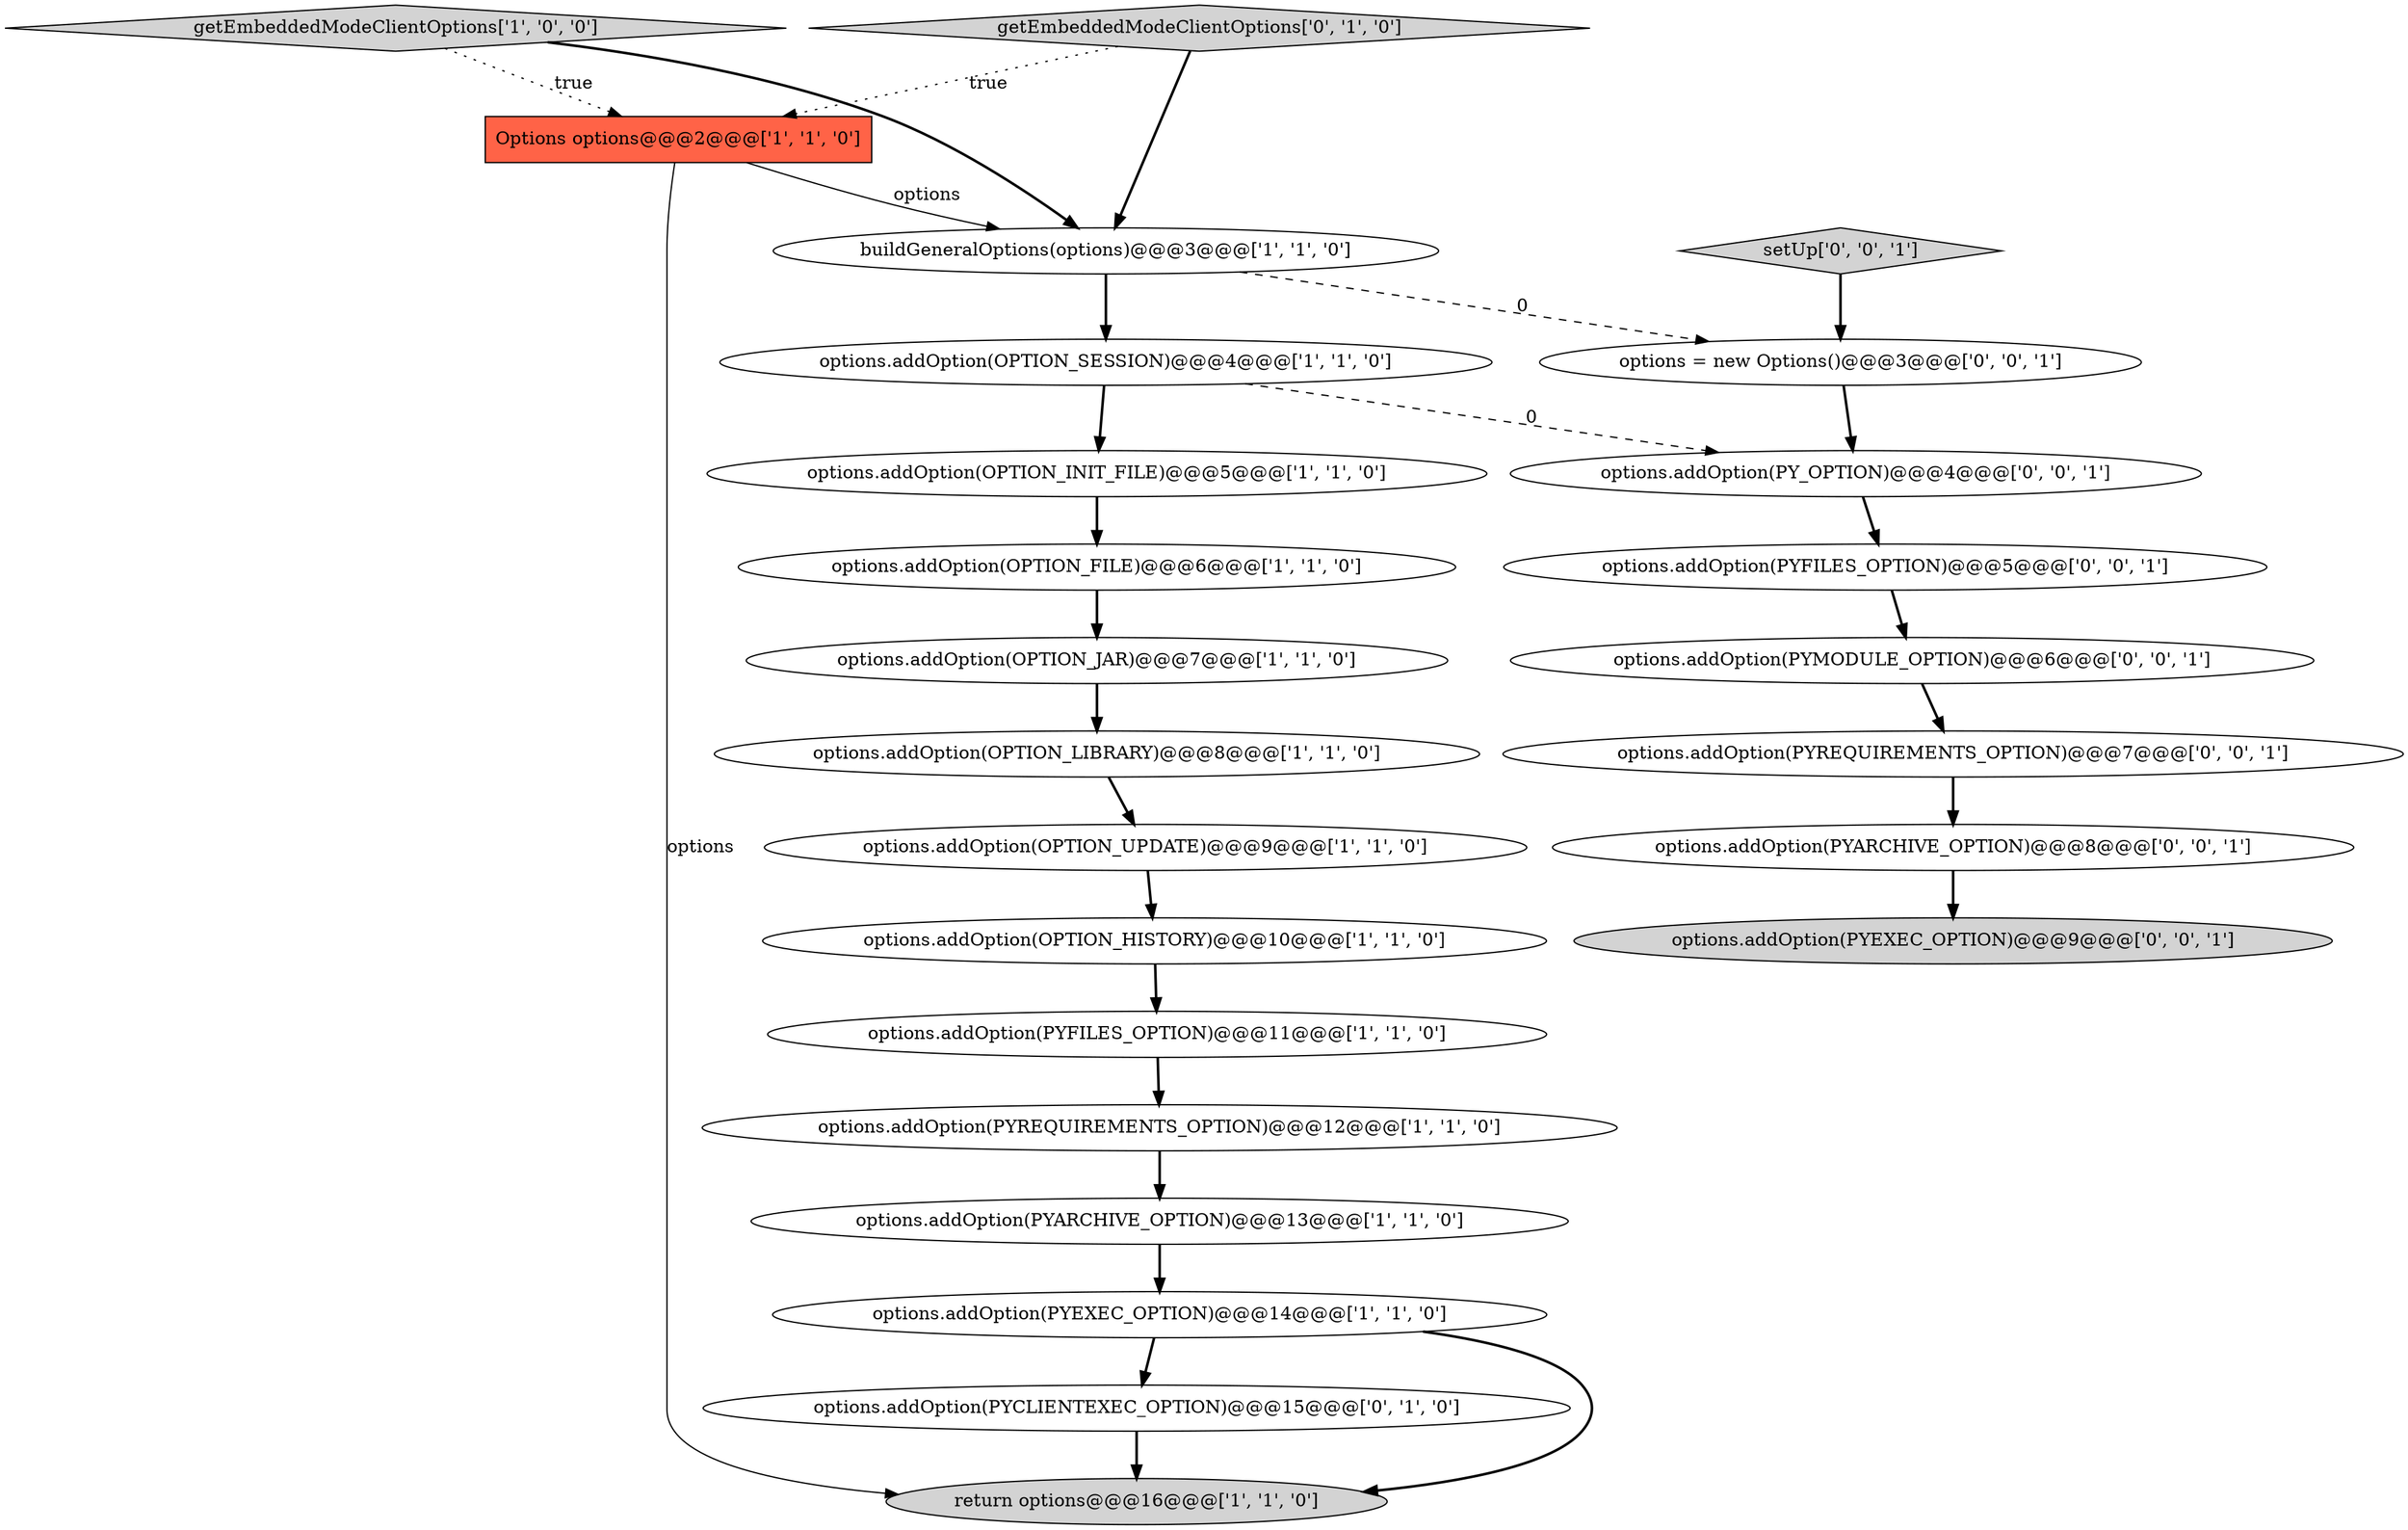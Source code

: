 digraph {
6 [style = filled, label = "options.addOption(OPTION_JAR)@@@7@@@['1', '1', '0']", fillcolor = white, shape = ellipse image = "AAA0AAABBB1BBB"];
20 [style = filled, label = "options.addOption(PY_OPTION)@@@4@@@['0', '0', '1']", fillcolor = white, shape = ellipse image = "AAA0AAABBB3BBB"];
21 [style = filled, label = "options = new Options()@@@3@@@['0', '0', '1']", fillcolor = white, shape = ellipse image = "AAA0AAABBB3BBB"];
14 [style = filled, label = "options.addOption(PYEXEC_OPTION)@@@14@@@['1', '1', '0']", fillcolor = white, shape = ellipse image = "AAA0AAABBB1BBB"];
3 [style = filled, label = "options.addOption(PYARCHIVE_OPTION)@@@13@@@['1', '1', '0']", fillcolor = white, shape = ellipse image = "AAA0AAABBB1BBB"];
7 [style = filled, label = "options.addOption(OPTION_SESSION)@@@4@@@['1', '1', '0']", fillcolor = white, shape = ellipse image = "AAA0AAABBB1BBB"];
15 [style = filled, label = "getEmbeddedModeClientOptions['0', '1', '0']", fillcolor = lightgray, shape = diamond image = "AAA0AAABBB2BBB"];
23 [style = filled, label = "options.addOption(PYMODULE_OPTION)@@@6@@@['0', '0', '1']", fillcolor = white, shape = ellipse image = "AAA0AAABBB3BBB"];
18 [style = filled, label = "options.addOption(PYFILES_OPTION)@@@5@@@['0', '0', '1']", fillcolor = white, shape = ellipse image = "AAA0AAABBB3BBB"];
17 [style = filled, label = "options.addOption(PYREQUIREMENTS_OPTION)@@@7@@@['0', '0', '1']", fillcolor = white, shape = ellipse image = "AAA0AAABBB3BBB"];
5 [style = filled, label = "options.addOption(OPTION_INIT_FILE)@@@5@@@['1', '1', '0']", fillcolor = white, shape = ellipse image = "AAA0AAABBB1BBB"];
22 [style = filled, label = "options.addOption(PYEXEC_OPTION)@@@9@@@['0', '0', '1']", fillcolor = lightgray, shape = ellipse image = "AAA0AAABBB3BBB"];
11 [style = filled, label = "options.addOption(OPTION_UPDATE)@@@9@@@['1', '1', '0']", fillcolor = white, shape = ellipse image = "AAA0AAABBB1BBB"];
12 [style = filled, label = "buildGeneralOptions(options)@@@3@@@['1', '1', '0']", fillcolor = white, shape = ellipse image = "AAA0AAABBB1BBB"];
9 [style = filled, label = "options.addOption(OPTION_HISTORY)@@@10@@@['1', '1', '0']", fillcolor = white, shape = ellipse image = "AAA0AAABBB1BBB"];
1 [style = filled, label = "return options@@@16@@@['1', '1', '0']", fillcolor = lightgray, shape = ellipse image = "AAA0AAABBB1BBB"];
8 [style = filled, label = "options.addOption(OPTION_FILE)@@@6@@@['1', '1', '0']", fillcolor = white, shape = ellipse image = "AAA0AAABBB1BBB"];
16 [style = filled, label = "options.addOption(PYCLIENTEXEC_OPTION)@@@15@@@['0', '1', '0']", fillcolor = white, shape = ellipse image = "AAA1AAABBB2BBB"];
0 [style = filled, label = "options.addOption(OPTION_LIBRARY)@@@8@@@['1', '1', '0']", fillcolor = white, shape = ellipse image = "AAA0AAABBB1BBB"];
24 [style = filled, label = "options.addOption(PYARCHIVE_OPTION)@@@8@@@['0', '0', '1']", fillcolor = white, shape = ellipse image = "AAA0AAABBB3BBB"];
13 [style = filled, label = "options.addOption(PYFILES_OPTION)@@@11@@@['1', '1', '0']", fillcolor = white, shape = ellipse image = "AAA0AAABBB1BBB"];
4 [style = filled, label = "Options options@@@2@@@['1', '1', '0']", fillcolor = tomato, shape = box image = "AAA0AAABBB1BBB"];
19 [style = filled, label = "setUp['0', '0', '1']", fillcolor = lightgray, shape = diamond image = "AAA0AAABBB3BBB"];
10 [style = filled, label = "getEmbeddedModeClientOptions['1', '0', '0']", fillcolor = lightgray, shape = diamond image = "AAA0AAABBB1BBB"];
2 [style = filled, label = "options.addOption(PYREQUIREMENTS_OPTION)@@@12@@@['1', '1', '0']", fillcolor = white, shape = ellipse image = "AAA0AAABBB1BBB"];
12->7 [style = bold, label=""];
3->14 [style = bold, label=""];
5->8 [style = bold, label=""];
14->16 [style = bold, label=""];
15->12 [style = bold, label=""];
20->18 [style = bold, label=""];
7->20 [style = dashed, label="0"];
6->0 [style = bold, label=""];
9->13 [style = bold, label=""];
11->9 [style = bold, label=""];
8->6 [style = bold, label=""];
0->11 [style = bold, label=""];
15->4 [style = dotted, label="true"];
24->22 [style = bold, label=""];
2->3 [style = bold, label=""];
10->12 [style = bold, label=""];
14->1 [style = bold, label=""];
4->12 [style = solid, label="options"];
12->21 [style = dashed, label="0"];
19->21 [style = bold, label=""];
16->1 [style = bold, label=""];
21->20 [style = bold, label=""];
10->4 [style = dotted, label="true"];
4->1 [style = solid, label="options"];
17->24 [style = bold, label=""];
7->5 [style = bold, label=""];
13->2 [style = bold, label=""];
23->17 [style = bold, label=""];
18->23 [style = bold, label=""];
}

